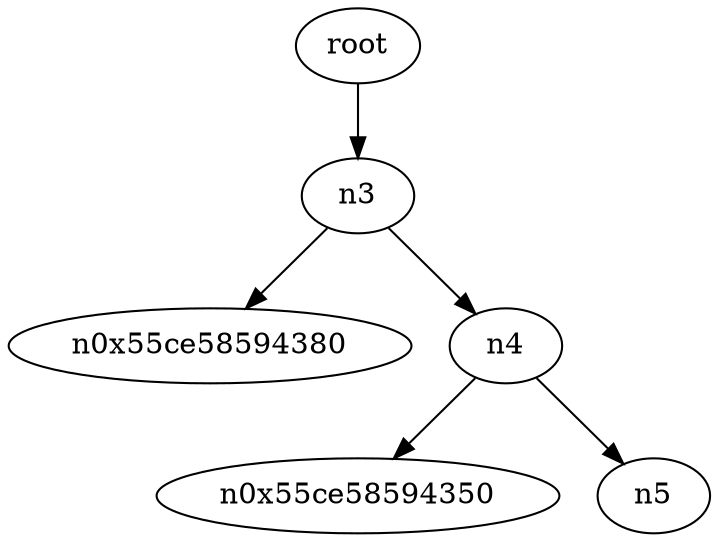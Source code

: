 digraph G {
n2 [label="root"];
n2 -> n3;
n3 -> n0x55ce58594380;
n3 -> n4;
n4 -> n0x55ce58594350;
n4 -> n5;
}
